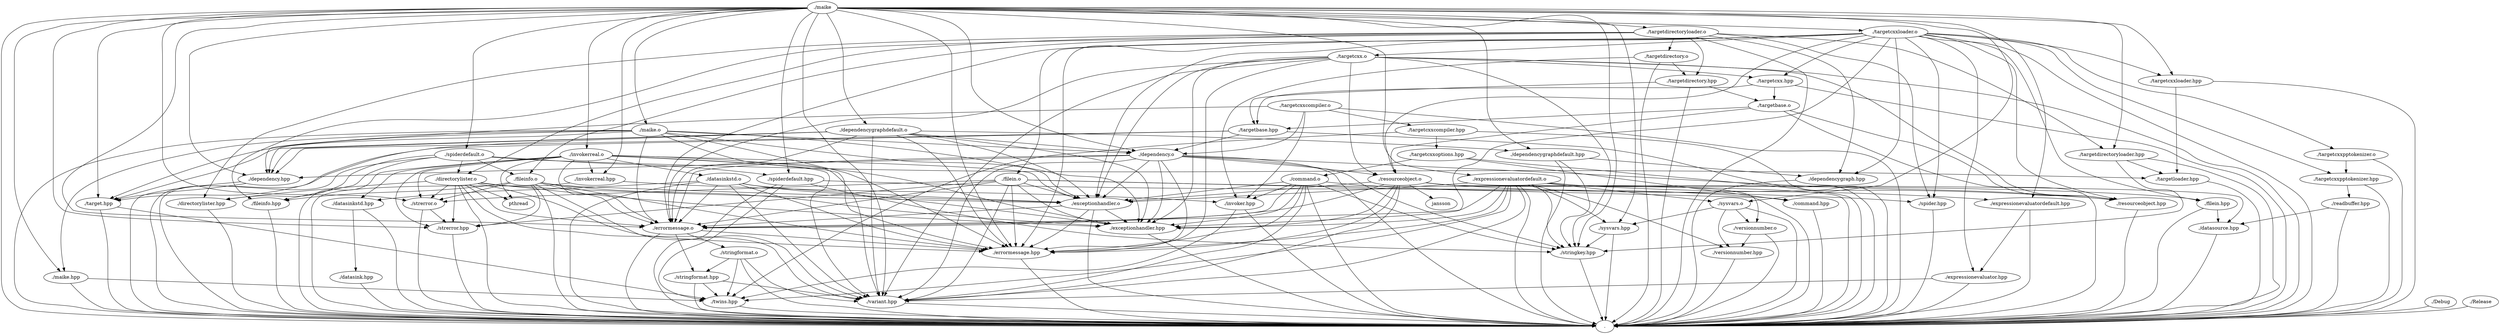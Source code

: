digraph DependencyGraph
	{
	"./versionnumber.hpp"->".";
	"./targetcxx.o"->".";
	"./targetcxx.o"->"./targetcxx.hpp";
	"./targetcxx.o"->"./resourceobject.hpp";
	"./targetcxx.o"->"./resourceobject.o";
	"./targetcxx.o"->"./stringkey.hpp";
	"./targetcxx.o"->"./errormessage.hpp";
	"./targetcxx.o"->"./errormessage.o";
	"./targetcxx.o"->"./variant.hpp";
	"./targetcxx.o"->"./exceptionhandler.hpp";
	"./targetcxx.o"->"./exceptionhandler.o";
	"./datasinkstd.hpp"->".";
	"./datasinkstd.hpp"->"./datasink.hpp";
	"./exceptionhandler.hpp"->".";
	"./readbuffer.hpp"->".";
	"./readbuffer.hpp"->"./datasource.hpp";
	"./stringformat.o"->".";
	"./stringformat.o"->"./stringformat.hpp";
	"./stringformat.o"->"./variant.hpp";
	"./stringformat.o"->"./twins.hpp";
	"./versionnumber.o"->".";
	"./versionnumber.o"->"./versionnumber.hpp";
	"./targetcxxoptions.hpp"->".";
	"./targetcxxoptions.hpp"->"./command.hpp";
	"./targetcxxoptions.hpp"->"./command.o";
	"./command.hpp"->".";
	"./directorylister.o"->"pthread";
	"./directorylister.o"->".";
	"./directorylister.o"->"./directorylister.hpp";
	"./directorylister.o"->"./errormessage.hpp";
	"./directorylister.o"->"./errormessage.o";
	"./directorylister.o"->"./variant.hpp";
	"./directorylister.o"->"./exceptionhandler.hpp";
	"./directorylister.o"->"./exceptionhandler.o";
	"./directorylister.o"->"./strerror.hpp";
	"./directorylister.o"->"./strerror.o";
	"./dependencygraph.hpp"->".";
	"./invokerreal.o"->"pthread";
	"./invokerreal.o"->".";
	"./invokerreal.o"->"./invokerreal.hpp";
	"./invokerreal.o"->"./datasinkstd.hpp";
	"./invokerreal.o"->"./datasinkstd.o";
	"./invokerreal.o"->"./errormessage.hpp";
	"./invokerreal.o"->"./errormessage.o";
	"./invokerreal.o"->"./variant.hpp";
	"./invokerreal.o"->"./exceptionhandler.hpp";
	"./invokerreal.o"->"./exceptionhandler.o";
	"./invokerreal.o"->"./strerror.hpp";
	"./invokerreal.o"->"./strerror.o";
	"./spiderdefault.hpp"->".";
	"./spiderdefault.hpp"->"./spider.hpp";
	"./spiderdefault.hpp"->"./stringkey.hpp";
	"./spiderdefault.hpp"->"./twins.hpp";
	"./resourceobject.o"->"jansson";
	"./resourceobject.o"->".";
	"./resourceobject.o"->"./resourceobject.hpp";
	"./resourceobject.o"->"./errormessage.hpp";
	"./resourceobject.o"->"./errormessage.o";
	"./resourceobject.o"->"./datasource.hpp";
	"./resourceobject.o"->"./variant.hpp";
	"./resourceobject.o"->"./exceptionhandler.hpp";
	"./resourceobject.o"->"./exceptionhandler.o";
	"./targetcxxpptokenizer.o"->".";
	"./targetcxxpptokenizer.o"->"./targetcxxpptokenizer.hpp";
	"./expressionevaluator.hpp"->".";
	"./expressionevaluator.hpp"->"./variant.hpp";
	"./sysvars.hpp"->".";
	"./sysvars.hpp"->"./stringkey.hpp";
	"./dependencygraphdefault.hpp"->".";
	"./dependencygraphdefault.hpp"->"./dependencygraph.hpp";
	"./dependencygraphdefault.hpp"->"./stringkey.hpp";
	"./maike.hpp"->".";
	"./maike.hpp"->"./twins.hpp";
	"./stringkey.hpp"->".";
	"./targetdirectoryloader.hpp"->".";
	"./targetdirectoryloader.hpp"->"./targetloader.hpp";
	"./targetdirectoryloader.hpp"->"./stringkey.hpp";
	"./target.hpp"->".";
	"./target.hpp"->"./twins.hpp";
	"./targetloader.hpp"->".";
	"./targetdirectory.o"->".";
	"./targetdirectory.o"->"./targetdirectory.hpp";
	"./targetdirectory.o"->"./invoker.hpp";
	"./targetcxxcompiler.o"->".";
	"./targetcxxcompiler.o"->"./targetcxxcompiler.hpp";
	"./targetcxxcompiler.o"->"./invoker.hpp";
	"./targetcxxcompiler.o"->"./dependency.hpp";
	"./targetcxxcompiler.o"->"./dependency.o";
	"./invoker.hpp"->".";
	"./invoker.hpp"->"./twins.hpp";
	"./targetbase.o"->".";
	"./targetbase.o"->"./targetbase.hpp";
	"./targetbase.o"->"./resourceobject.hpp";
	"./targetbase.o"->"./resourceobject.o";
	"./maike"->".";
	"./maike"->"./dependencygraphdefault.hpp";
	"./maike"->"./dependencygraphdefault.o";
	"./maike"->"./target.hpp";
	"./maike"->"./spiderdefault.hpp";
	"./maike"->"./spiderdefault.o";
	"./maike"->"./stringkey.hpp";
	"./maike"->"./invokerreal.hpp";
	"./maike"->"./invokerreal.o";
	"./maike"->"./maike.hpp";
	"./maike"->"./maike.o";
	"./maike"->"./targetdirectoryloader.hpp";
	"./maike"->"./targetdirectoryloader.o";
	"./maike"->"./targetcxxloader.hpp";
	"./maike"->"./targetcxxloader.o";
	"./maike"->"./errormessage.hpp";
	"./maike"->"./errormessage.o";
	"./maike"->"./dependency.hpp";
	"./maike"->"./dependency.o";
	"./maike"->"./sysvars.hpp";
	"./maike"->"./sysvars.o";
	"./maike"->"./expressionevaluatordefault.hpp";
	"./maike"->"./expressionevaluatordefault.o";
	"./maike"->"./variant.hpp";
	"./maike"->"./strerror.hpp";
	"./maike"->"./strerror.o";
	"./Debug"->".";
	"./fileinfo.hpp"->".";
	"./targetcxxpptokenizer.hpp"->".";
	"./targetcxxpptokenizer.hpp"->"./readbuffer.hpp";
	"./filein.hpp"->".";
	"./filein.hpp"->"./datasource.hpp";
	"./datasink.hpp"->".";
	"./invokerreal.hpp"->".";
	"./invokerreal.hpp"->"./invoker.hpp";
	"./datasource.hpp"->".";
	"./spider.hpp"->".";
	"./fileinfo.o"->".";
	"./fileinfo.o"->"./fileinfo.hpp";
	"./fileinfo.o"->"./variant.hpp";
	"./fileinfo.o"->"./errormessage.hpp";
	"./fileinfo.o"->"./errormessage.o";
	"./fileinfo.o"->"./strerror.hpp";
	"./fileinfo.o"->"./strerror.o";
	"./fileinfo.o"->"./exceptionhandler.hpp";
	"./fileinfo.o"->"./exceptionhandler.o";
	"./targetcxx.hpp"->".";
	"./targetcxx.hpp"->"./targetbase.hpp";
	"./targetcxx.hpp"->"./targetbase.o";
	"./targetcxxloader.hpp"->".";
	"./targetcxxloader.hpp"->"./targetloader.hpp";
	"./stringformat.hpp"->".";
	"./stringformat.hpp"->"./variant.hpp";
	"./stringformat.hpp"->"./twins.hpp";
	"./exceptionhandler.o"->".";
	"./exceptionhandler.o"->"./exceptionhandler.hpp";
	"./exceptionhandler.o"->"./errormessage.hpp";
	"./exceptionhandler.o"->"./errormessage.o";
	"./maike.o"->".";
	"./maike.o"->"./maike.hpp";
	"./maike.o"->"./target.hpp";
	"./maike.o"->"./dependency.hpp";
	"./maike.o"->"./dependency.o";
	"./maike.o"->"./errormessage.hpp";
	"./maike.o"->"./errormessage.o";
	"./maike.o"->"./variant.hpp";
	"./maike.o"->"./exceptionhandler.hpp";
	"./maike.o"->"./exceptionhandler.o";
	"./expressionevaluatordefault.o"->".";
	"./expressionevaluatordefault.o"->"./expressionevaluatordefault.hpp";
	"./expressionevaluatordefault.o"->"./stringkey.hpp";
	"./expressionevaluatordefault.o"->"./sysvars.hpp";
	"./expressionevaluatordefault.o"->"./sysvars.o";
	"./expressionevaluatordefault.o"->"./variant.hpp";
	"./expressionevaluatordefault.o"->"./errormessage.hpp";
	"./expressionevaluatordefault.o"->"./errormessage.o";
	"./expressionevaluatordefault.o"->"./exceptionhandler.hpp";
	"./expressionevaluatordefault.o"->"./exceptionhandler.o";
	"./expressionevaluatordefault.o"->"./twins.hpp";
	"./expressionevaluatordefault.o"->"./versionnumber.hpp";
	"./expressionevaluatordefault.o"->"./versionnumber.o";
	"./directorylister.hpp"->".";
	"./dependency.o"->".";
	"./dependency.o"->"./dependency.hpp";
	"./dependency.o"->"./resourceobject.hpp";
	"./dependency.o"->"./resourceobject.o";
	"./dependency.o"->"./stringkey.hpp";
	"./dependency.o"->"./errormessage.hpp";
	"./dependency.o"->"./errormessage.o";
	"./dependency.o"->"./exceptionhandler.hpp";
	"./dependency.o"->"./exceptionhandler.o";
	"./dependency.o"->"./variant.hpp";
	"./datasinkstd.o"->".";
	"./datasinkstd.o"->"./datasinkstd.hpp";
	"./datasinkstd.o"->"./exceptionhandler.hpp";
	"./datasinkstd.o"->"./exceptionhandler.o";
	"./datasinkstd.o"->"./errormessage.hpp";
	"./datasinkstd.o"->"./errormessage.o";
	"./datasinkstd.o"->"./variant.hpp";
	"./Release"->".";
	"./twins.hpp"->".";
	"./variant.hpp"->".";
	"./sysvars.o"->".";
	"./sysvars.o"->"./sysvars.hpp";
	"./sysvars.o"->"./versionnumber.hpp";
	"./sysvars.o"->"./versionnumber.o";
	"./targetcxxcompiler.hpp"->".";
	"./targetcxxcompiler.hpp"->"./targetcxxoptions.hpp";
	"./targetcxxcompiler.hpp"->"./twins.hpp";
	"./strerror.o"->".";
	"./strerror.o"->"./strerror.hpp";
	"./targetbase.hpp"->".";
	"./targetbase.hpp"->"./target.hpp";
	"./targetbase.hpp"->"./dependency.hpp";
	"./targetbase.hpp"->"./dependency.o";
	"./errormessage.hpp"->".";
	"./filein.o"->".";
	"./filein.o"->"./filein.hpp";
	"./filein.o"->"./errormessage.hpp";
	"./filein.o"->"./errormessage.o";
	"./filein.o"->"./exceptionhandler.hpp";
	"./filein.o"->"./exceptionhandler.o";
	"./filein.o"->"./variant.hpp";
	"./filein.o"->"./strerror.hpp";
	"./filein.o"->"./strerror.o";
	"./expressionevaluatordefault.hpp"->".";
	"./expressionevaluatordefault.hpp"->"./expressionevaluator.hpp";
	"./targetdirectoryloader.o"->".";
	"./targetdirectoryloader.o"->"./targetdirectoryloader.hpp";
	"./targetdirectoryloader.o"->"./directorylister.hpp";
	"./targetdirectoryloader.o"->"./directorylister.o";
	"./targetdirectoryloader.o"->"./fileinfo.hpp";
	"./targetdirectoryloader.o"->"./fileinfo.o";
	"./targetdirectoryloader.o"->"./spider.hpp";
	"./targetdirectoryloader.o"->"./targetdirectory.hpp";
	"./targetdirectoryloader.o"->"./targetdirectory.o";
	"./targetdirectoryloader.o"->"./dependencygraph.hpp";
	"./errormessage.o"->".";
	"./errormessage.o"->"./errormessage.hpp";
	"./errormessage.o"->"./stringformat.hpp";
	"./errormessage.o"->"./stringformat.o";
	"./command.o"->".";
	"./command.o"->"./command.hpp";
	"./command.o"->"./variant.hpp";
	"./command.o"->"./invoker.hpp";
	"./command.o"->"./stringkey.hpp";
	"./command.o"->"./exceptionhandler.hpp";
	"./command.o"->"./exceptionhandler.o";
	"./command.o"->"./errormessage.hpp";
	"./command.o"->"./errormessage.o";
	"./spiderdefault.o"->".";
	"./spiderdefault.o"->"./spiderdefault.hpp";
	"./spiderdefault.o"->"./directorylister.hpp";
	"./spiderdefault.o"->"./directorylister.o";
	"./spiderdefault.o"->"./fileinfo.hpp";
	"./spiderdefault.o"->"./fileinfo.o";
	"./spiderdefault.o"->"./targetloader.hpp";
	"./targetdirectory.hpp"->".";
	"./targetdirectory.hpp"->"./targetbase.hpp";
	"./targetdirectory.hpp"->"./targetbase.o";
	"./strerror.hpp"->".";
	"./dependencygraphdefault.o"->".";
	"./dependencygraphdefault.o"->"./dependencygraphdefault.hpp";
	"./dependencygraphdefault.o"->"./target.hpp";
	"./dependencygraphdefault.o"->"./dependency.hpp";
	"./dependencygraphdefault.o"->"./dependency.o";
	"./dependencygraphdefault.o"->"./errormessage.hpp";
	"./dependencygraphdefault.o"->"./errormessage.o";
	"./dependencygraphdefault.o"->"./variant.hpp";
	"./dependencygraphdefault.o"->"./exceptionhandler.hpp";
	"./dependencygraphdefault.o"->"./exceptionhandler.o";
	"./dependency.hpp"->".";
	"./dependency.hpp"->"./target.hpp";
	"./resourceobject.hpp"->".";
	"./targetcxxloader.o"->".";
	"./targetcxxloader.o"->"./targetcxxloader.hpp";
	"./targetcxxloader.o"->"./filein.hpp";
	"./targetcxxloader.o"->"./filein.o";
	"./targetcxxloader.o"->"./targetcxxpptokenizer.hpp";
	"./targetcxxloader.o"->"./targetcxxpptokenizer.o";
	"./targetcxxloader.o"->"./spider.hpp";
	"./targetcxxloader.o"->"./resourceobject.hpp";
	"./targetcxxloader.o"->"./resourceobject.o";
	"./targetcxxloader.o"->"./targetcxx.hpp";
	"./targetcxxloader.o"->"./targetcxx.o";
	"./targetcxxloader.o"->"./dependencygraph.hpp";
	"./targetcxxloader.o"->"./errormessage.hpp";
	"./targetcxxloader.o"->"./errormessage.o";
	"./targetcxxloader.o"->"./expressionevaluator.hpp";
	"./targetcxxloader.o"->"./exceptionhandler.hpp";
	"./targetcxxloader.o"->"./exceptionhandler.o";
	}
